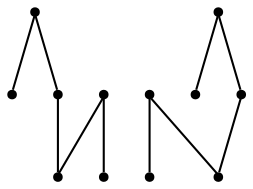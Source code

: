 graph {
  node [shape=point,comment="{\"directed\":false,\"doi\":\"10.1007/978-3-031-49275-4_3\",\"figure\":\"16\"}"]

  v0 [pos="1497.3552286731183,449.7504064248802"]
  v1 [pos="1252.7912491397678,269.02365542610073"]
  v2 [pos="1456.682041884173,526.7407928718806"]
  v3 [pos="1456.682041884173,334.2666072082543"]
  v4 [pos="1171.9575253853577,334.2666072082543"]
  v5 [pos="1171.9575253853575,526.7407928718806"]
  v6 [pos="822.010082705923,457.188888362555"]
  v7 [pos="724.540420701805,334.2666072082543"]
  v8 [pos="724.540420701805,526.7407928718806"]
  v9 [pos="439.82004539869206,334.2666072082543"]
  v10 [pos="521.166355388165,257.28029037011027"]
  v11 [pos="439.82004539869206,526.7407928718806"]

  v11 -- v8 [id="-3",pos="439.82004539869206,526.7407928718806 724.540420701805,526.7407928718806 724.540420701805,526.7407928718806 724.540420701805,526.7407928718806"]
  v11 -- v7 [id="-4",pos="439.82004539869206,526.7407928718806 724.540420701805,334.2666072082543 724.540420701805,334.2666072082543 724.540420701805,334.2666072082543"]
  v10 -- v6 [id="-6",pos="521.166355388165,257.28029037011027 822.010082705923,457.188888362555 822.010082705923,457.188888362555 822.010082705923,457.188888362555"]
  v10 -- v9 [id="-8",pos="521.166355388165,257.28029037011027 439.82004539869206,334.2666072082543 439.82004539869206,334.2666072082543 439.82004539869206,334.2666072082543"]
  v8 -- v9 [id="-10",pos="724.540420701805,526.7407928718806 439.82004539869206,334.2666072082543 439.82004539869206,334.2666072082543 439.82004539869206,334.2666072082543"]
  v5 -- v4 [id="-13",pos="1171.9575253853575,526.7407928718806 1171.9575253853577,334.2666072082543 1171.9575253853577,334.2666072082543 1171.9575253853577,334.2666072082543"]
  v5 -- v3 [id="-15",pos="1171.9575253853575,526.7407928718806 1456.682041884173,334.2666072082543 1456.682041884173,334.2666072082543 1456.682041884173,334.2666072082543"]
  v2 -- v4 [id="-18",pos="1456.682041884173,526.7407928718806 1171.9575253853577,334.2666072082543 1171.9575253853577,334.2666072082543 1171.9575253853577,334.2666072082543"]
  v0 -- v2 [id="-21",pos="1497.3552286731183,449.7504064248802 1456.682041884173,526.7407928718806 1456.682041884173,526.7407928718806 1456.682041884173,526.7407928718806"]
  v0 -- v1 [id="-22",pos="1497.3552286731183,449.7504064248802 1252.7912491397678,269.02365542610073 1252.7912491397678,269.02365542610073 1252.7912491397678,269.02365542610073"]
}